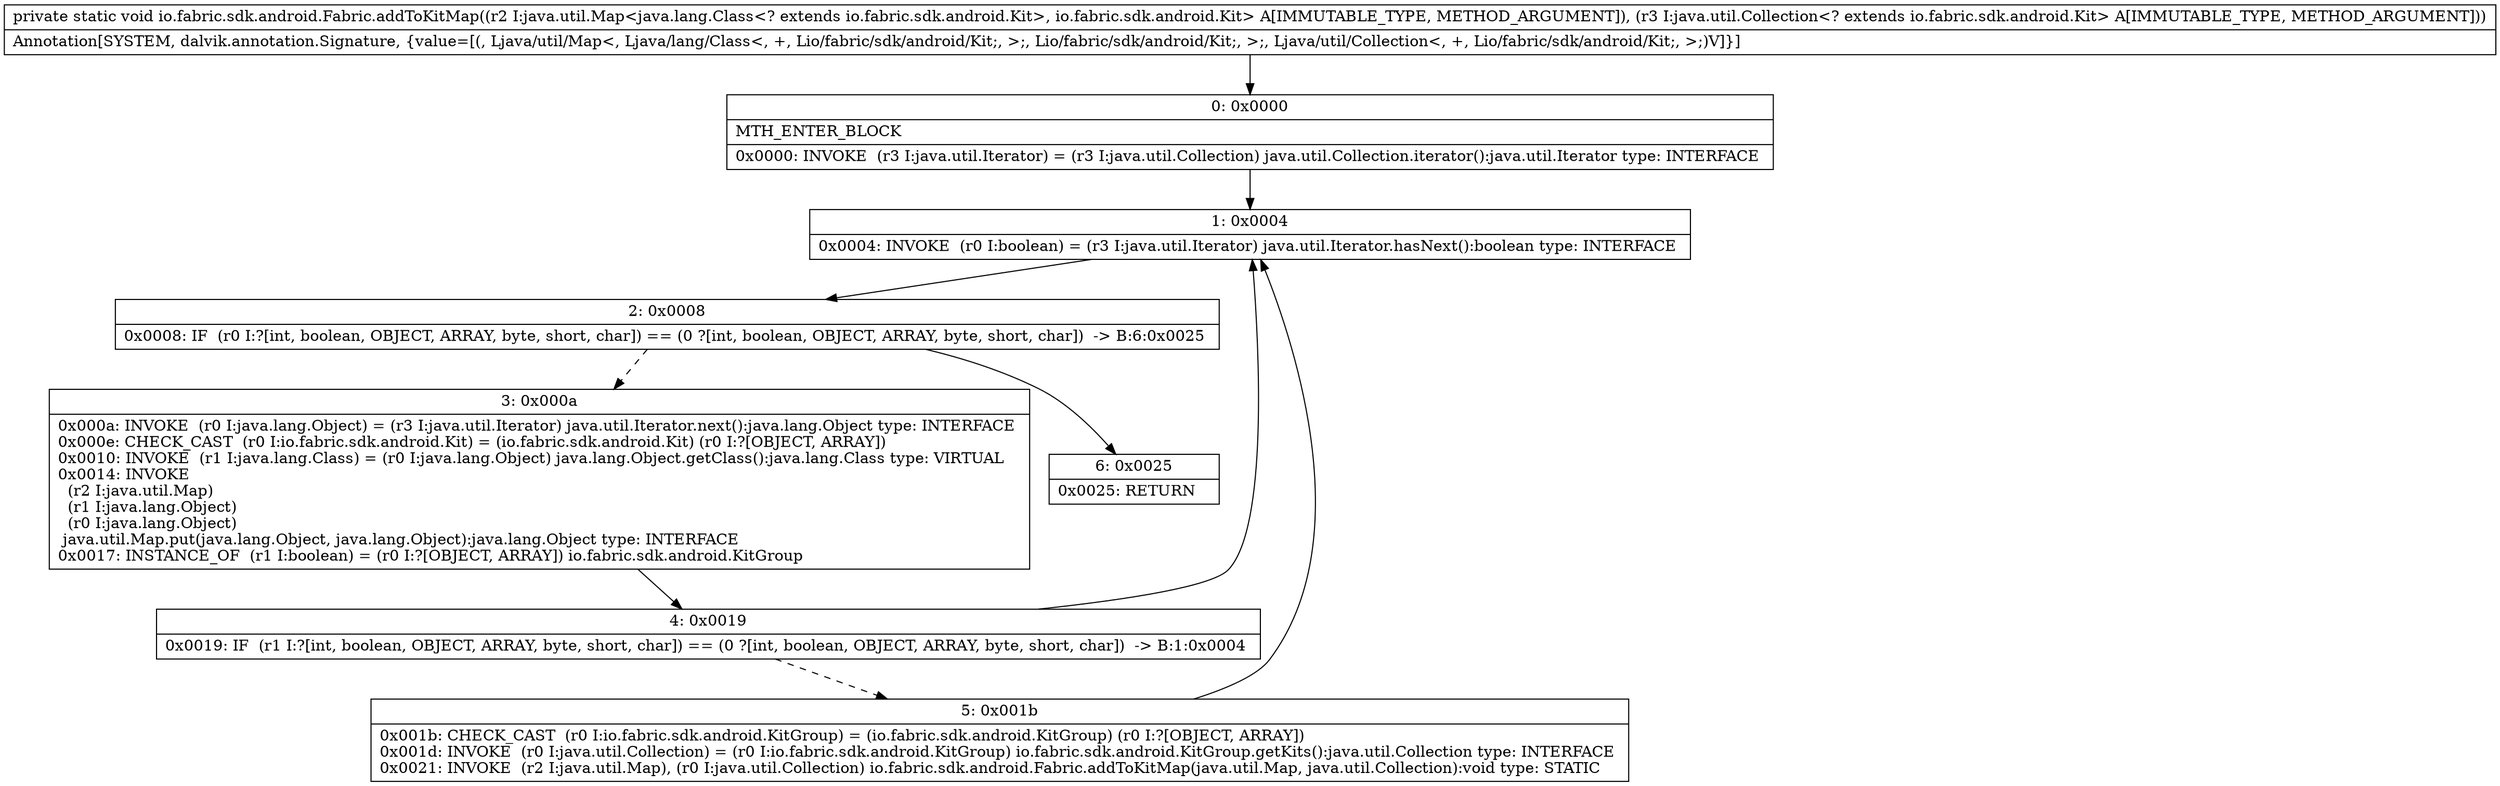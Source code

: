 digraph "CFG forio.fabric.sdk.android.Fabric.addToKitMap(Ljava\/util\/Map;Ljava\/util\/Collection;)V" {
Node_0 [shape=record,label="{0\:\ 0x0000|MTH_ENTER_BLOCK\l|0x0000: INVOKE  (r3 I:java.util.Iterator) = (r3 I:java.util.Collection) java.util.Collection.iterator():java.util.Iterator type: INTERFACE \l}"];
Node_1 [shape=record,label="{1\:\ 0x0004|0x0004: INVOKE  (r0 I:boolean) = (r3 I:java.util.Iterator) java.util.Iterator.hasNext():boolean type: INTERFACE \l}"];
Node_2 [shape=record,label="{2\:\ 0x0008|0x0008: IF  (r0 I:?[int, boolean, OBJECT, ARRAY, byte, short, char]) == (0 ?[int, boolean, OBJECT, ARRAY, byte, short, char])  \-\> B:6:0x0025 \l}"];
Node_3 [shape=record,label="{3\:\ 0x000a|0x000a: INVOKE  (r0 I:java.lang.Object) = (r3 I:java.util.Iterator) java.util.Iterator.next():java.lang.Object type: INTERFACE \l0x000e: CHECK_CAST  (r0 I:io.fabric.sdk.android.Kit) = (io.fabric.sdk.android.Kit) (r0 I:?[OBJECT, ARRAY]) \l0x0010: INVOKE  (r1 I:java.lang.Class) = (r0 I:java.lang.Object) java.lang.Object.getClass():java.lang.Class type: VIRTUAL \l0x0014: INVOKE  \l  (r2 I:java.util.Map)\l  (r1 I:java.lang.Object)\l  (r0 I:java.lang.Object)\l java.util.Map.put(java.lang.Object, java.lang.Object):java.lang.Object type: INTERFACE \l0x0017: INSTANCE_OF  (r1 I:boolean) = (r0 I:?[OBJECT, ARRAY]) io.fabric.sdk.android.KitGroup \l}"];
Node_4 [shape=record,label="{4\:\ 0x0019|0x0019: IF  (r1 I:?[int, boolean, OBJECT, ARRAY, byte, short, char]) == (0 ?[int, boolean, OBJECT, ARRAY, byte, short, char])  \-\> B:1:0x0004 \l}"];
Node_5 [shape=record,label="{5\:\ 0x001b|0x001b: CHECK_CAST  (r0 I:io.fabric.sdk.android.KitGroup) = (io.fabric.sdk.android.KitGroup) (r0 I:?[OBJECT, ARRAY]) \l0x001d: INVOKE  (r0 I:java.util.Collection) = (r0 I:io.fabric.sdk.android.KitGroup) io.fabric.sdk.android.KitGroup.getKits():java.util.Collection type: INTERFACE \l0x0021: INVOKE  (r2 I:java.util.Map), (r0 I:java.util.Collection) io.fabric.sdk.android.Fabric.addToKitMap(java.util.Map, java.util.Collection):void type: STATIC \l}"];
Node_6 [shape=record,label="{6\:\ 0x0025|0x0025: RETURN   \l}"];
MethodNode[shape=record,label="{private static void io.fabric.sdk.android.Fabric.addToKitMap((r2 I:java.util.Map\<java.lang.Class\<? extends io.fabric.sdk.android.Kit\>, io.fabric.sdk.android.Kit\> A[IMMUTABLE_TYPE, METHOD_ARGUMENT]), (r3 I:java.util.Collection\<? extends io.fabric.sdk.android.Kit\> A[IMMUTABLE_TYPE, METHOD_ARGUMENT]))  | Annotation[SYSTEM, dalvik.annotation.Signature, \{value=[(, Ljava\/util\/Map\<, Ljava\/lang\/Class\<, +, Lio\/fabric\/sdk\/android\/Kit;, \>;, Lio\/fabric\/sdk\/android\/Kit;, \>;, Ljava\/util\/Collection\<, +, Lio\/fabric\/sdk\/android\/Kit;, \>;)V]\}]\l}"];
MethodNode -> Node_0;
Node_0 -> Node_1;
Node_1 -> Node_2;
Node_2 -> Node_3[style=dashed];
Node_2 -> Node_6;
Node_3 -> Node_4;
Node_4 -> Node_1;
Node_4 -> Node_5[style=dashed];
Node_5 -> Node_1;
}


